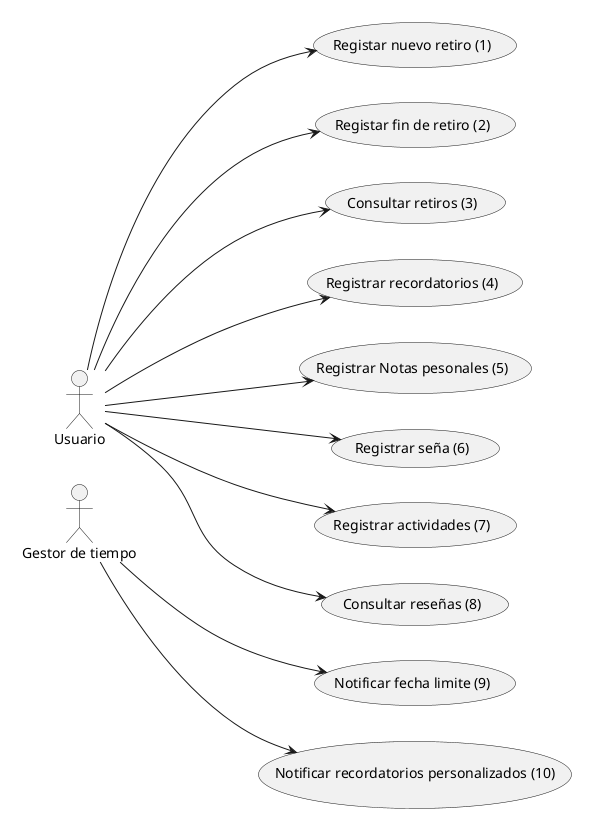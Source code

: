 @startuml diagrama caso de uso TPI
top to bottom direction

skinparam package {
    BackgroundColor transparent
    borderColor transparente
}
' Definición de actores 
package {
    actor "Usuario" as us
    actor "Gestor de tiempo" as time
}

' Definición de casos de uso
package {
    left to right direction
    usecase "Registar nuevo retiro (1)" as UC1
    usecase "Registar fin de retiro (2)" as UC2
    usecase "Consultar retiros (3)" as UC3
    usecase "Registrar recordatorios (4)" as UC4
    usecase "Registrar Notas pesonales (5)" as UC5
    usecase "Registrar seña (6)" as UC6
    usecase "Registrar actividades (7)" as UC7
    usecase "Consultar reseñas (8)" as UC8
    usecase "Notificar fecha limite (9)" as UC9
    usecase "Notificar recordatorios personalizados (10)" as UC10
}

' relaciones entre actores y casos de uso
us ---> UC1
us ---> UC2
us ---> UC3
us ---> UC4
us ---> UC5
us ---> UC6
us ---> UC7
us ---> UC8
time --> UC9
time --> UC10
@enduml